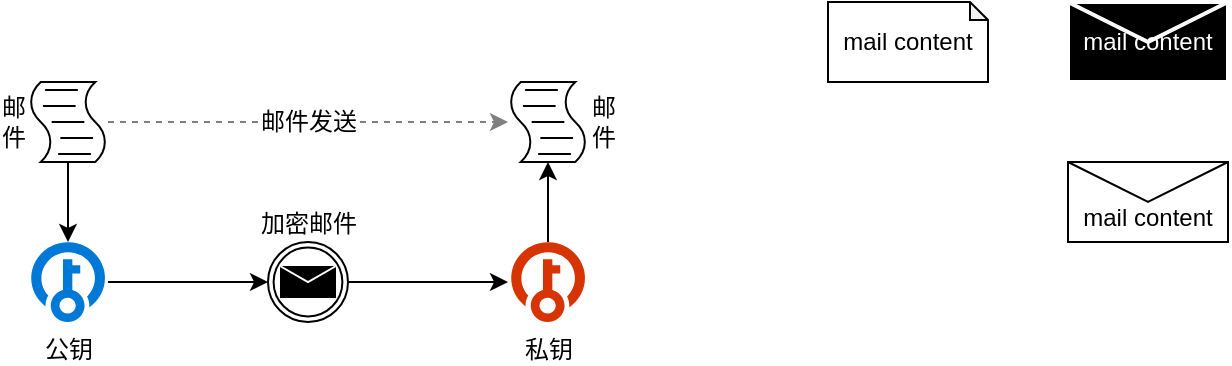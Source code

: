 <mxfile version="10.9.5" type="github"><diagram id="GtcafMHfz_zHKDl24T_E" name="Page-1"><mxGraphModel dx="993" dy="816" grid="1" gridSize="10" guides="1" tooltips="1" connect="1" arrows="1" fold="1" page="1" pageScale="1" pageWidth="827" pageHeight="1169" math="0" shadow="0"><root><mxCell id="0"/><mxCell id="1" parent="0"/><mxCell id="y7eO9sq7xf9_9xLn2acD-8" value="mail content" style="shape=note;whiteSpace=wrap;html=1;backgroundOutline=1;darkOpacity=0.05;align=center;size=9;" vertex="1" parent="1"><mxGeometry x="480" y="40" width="80" height="40" as="geometry"/></mxCell><mxCell id="y7eO9sq7xf9_9xLn2acD-9" value="&lt;span style=&quot;white-space: normal&quot;&gt;&lt;font color=&quot;#ffffff&quot;&gt;mail content&lt;/font&gt;&lt;/span&gt;" style="shape=message;whiteSpace=wrap;html=1;outlineConnect=0;fillColor=#000000;strokeColor=#ffffff;strokeWidth=2;align=center;" vertex="1" parent="1"><mxGeometry x="600" y="40" width="80" height="40" as="geometry"/></mxCell><mxCell id="y7eO9sq7xf9_9xLn2acD-10" value="&lt;span style=&quot;white-space: normal&quot;&gt;&lt;br&gt;mail content&lt;/span&gt;" style="shape=message;whiteSpace=wrap;html=1;outlineConnect=0;align=center;" vertex="1" parent="1"><mxGeometry x="600" y="120" width="80" height="40" as="geometry"/></mxCell><mxCell id="y7eO9sq7xf9_9xLn2acD-15" style="edgeStyle=orthogonalEdgeStyle;rounded=0;orthogonalLoop=1;jettySize=auto;html=1;entryX=0.5;entryY=1;entryDx=0;entryDy=0;entryPerimeter=0;" edge="1" parent="1" source="y7eO9sq7xf9_9xLn2acD-12" target="y7eO9sq7xf9_9xLn2acD-13"><mxGeometry relative="1" as="geometry"/></mxCell><mxCell id="y7eO9sq7xf9_9xLn2acD-29" style="edgeStyle=orthogonalEdgeStyle;rounded=0;orthogonalLoop=1;jettySize=auto;html=1;dashed=1;strokeColor=#808080;" edge="1" parent="1" source="y7eO9sq7xf9_9xLn2acD-12" target="y7eO9sq7xf9_9xLn2acD-27"><mxGeometry relative="1" as="geometry"/></mxCell><mxCell id="y7eO9sq7xf9_9xLn2acD-30" value="邮件发送" style="text;html=1;resizable=0;points=[];align=center;verticalAlign=middle;labelBackgroundColor=#ffffff;" vertex="1" connectable="0" parent="y7eO9sq7xf9_9xLn2acD-29"><mxGeometry x="0.092" y="1" relative="1" as="geometry"><mxPoint x="-9" y="1" as="offset"/></mxGeometry></mxCell><mxCell id="y7eO9sq7xf9_9xLn2acD-12" value="&lt;span style=&quot;white-space: normal&quot;&gt;邮件&lt;/span&gt;&lt;span style=&quot;white-space: normal&quot;&gt;&lt;br&gt;&lt;/span&gt;" style="shape=mxgraph.bpmn.script_task;html=1;outlineConnect=0;align=right;labelPosition=left;verticalLabelPosition=middle;verticalAlign=middle;" vertex="1" parent="1"><mxGeometry x="80" y="80" width="40" height="40" as="geometry"/></mxCell><mxCell id="y7eO9sq7xf9_9xLn2acD-26" style="edgeStyle=orthogonalEdgeStyle;rounded=0;orthogonalLoop=1;jettySize=auto;html=1;entryX=0;entryY=0.5;entryDx=0;entryDy=0;" edge="1" parent="1" source="y7eO9sq7xf9_9xLn2acD-13" target="y7eO9sq7xf9_9xLn2acD-19"><mxGeometry relative="1" as="geometry"/></mxCell><mxCell id="y7eO9sq7xf9_9xLn2acD-13" value="公钥" style="shadow=0;dashed=0;html=1;strokeColor=none;labelPosition=center;verticalLabelPosition=bottom;verticalAlign=top;align=center;shape=mxgraph.mscae.cloud.key_vault;fillColor=#0079D6;pointerEvents=1;direction=west;" vertex="1" parent="1"><mxGeometry x="80" y="160" width="40" height="40" as="geometry"/></mxCell><mxCell id="y7eO9sq7xf9_9xLn2acD-28" style="edgeStyle=orthogonalEdgeStyle;rounded=0;orthogonalLoop=1;jettySize=auto;html=1;" edge="1" parent="1" source="y7eO9sq7xf9_9xLn2acD-16" target="y7eO9sq7xf9_9xLn2acD-27"><mxGeometry relative="1" as="geometry"/></mxCell><mxCell id="y7eO9sq7xf9_9xLn2acD-16" value="私钥" style="shadow=0;dashed=0;html=1;strokeColor=none;labelPosition=center;verticalLabelPosition=bottom;verticalAlign=top;align=center;shape=mxgraph.mscae.cloud.key_vault;fillColor=#D63402;pointerEvents=1;direction=west;" vertex="1" parent="1"><mxGeometry x="320" y="160" width="40" height="40" as="geometry"/></mxCell><mxCell id="y7eO9sq7xf9_9xLn2acD-25" style="edgeStyle=orthogonalEdgeStyle;rounded=0;orthogonalLoop=1;jettySize=auto;html=1;" edge="1" parent="1" source="y7eO9sq7xf9_9xLn2acD-19" target="y7eO9sq7xf9_9xLn2acD-16"><mxGeometry relative="1" as="geometry"/></mxCell><mxCell id="y7eO9sq7xf9_9xLn2acD-19" value="加密邮件" style="shape=mxgraph.bpmn.shape;html=1;verticalLabelPosition=top;labelBackgroundColor=#ffffff;verticalAlign=bottom;align=center;perimeter=ellipsePerimeter;outlineConnect=0;outline=throwing;symbol=message;fillColor=none;labelPosition=center;" vertex="1" parent="1"><mxGeometry x="200" y="160" width="40" height="40" as="geometry"/></mxCell><mxCell id="y7eO9sq7xf9_9xLn2acD-27" value="&lt;span style=&quot;white-space: normal&quot;&gt;邮件&lt;/span&gt;&lt;span style=&quot;white-space: normal&quot;&gt;&lt;br&gt;&lt;/span&gt;" style="shape=mxgraph.bpmn.script_task;html=1;outlineConnect=0;align=left;labelPosition=right;verticalLabelPosition=middle;verticalAlign=middle;" vertex="1" parent="1"><mxGeometry x="320" y="80" width="40" height="40" as="geometry"/></mxCell></root></mxGraphModel></diagram></mxfile>
